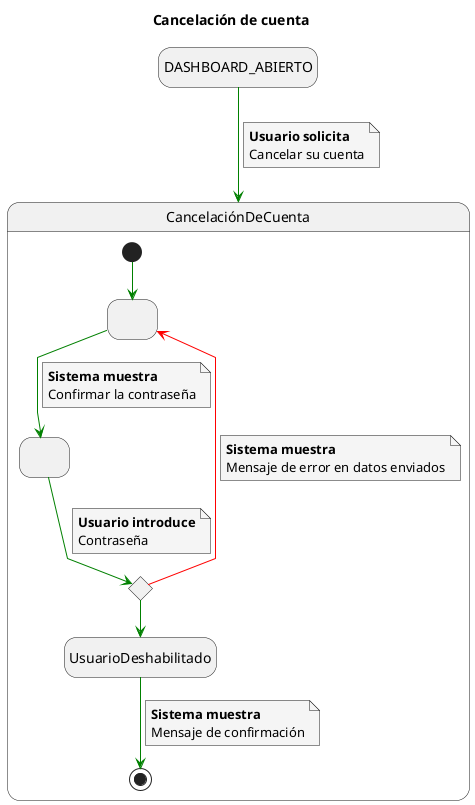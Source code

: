 @startuml
skinparam defaultFontName Arial
skinparam NoteBackgroundColor #whiteSmoke
skinparam ArrowColor #green
skinparam Linetype polyline
top to bottom direction

hide empty description
title Cancelación de cuenta

DASHBOARD_ABIERTO -down-> CancelaciónDeCuenta
note on link
<b>Usuario solicita</b>
Cancelar su cuenta
end note

state CancelaciónDeCuenta{
  state 1 as " "
  state 2 as " "
  state ComprobarRequisitos <<choice>>
  [*] --> 1
  1 --> 2
  note on link
  <b>Sistema muestra</b>
  Confirmar la contraseña
  end note
  2 --> ComprobarRequisitos
  note on link
  <b>Usuario introduce</b>
  Contraseña
  end note
  ComprobarRequisitos -[#red]-> 1
  note on link
  <b>Sistema muestra</b>
  Mensaje de error en datos enviados
  end note
  ComprobarRequisitos -down-> UsuarioDeshabilitado
  UsuarioDeshabilitado --> [*]
  note on link
  <b>Sistema muestra</b>
  Mensaje de confirmación
  end note
}
@enduml
